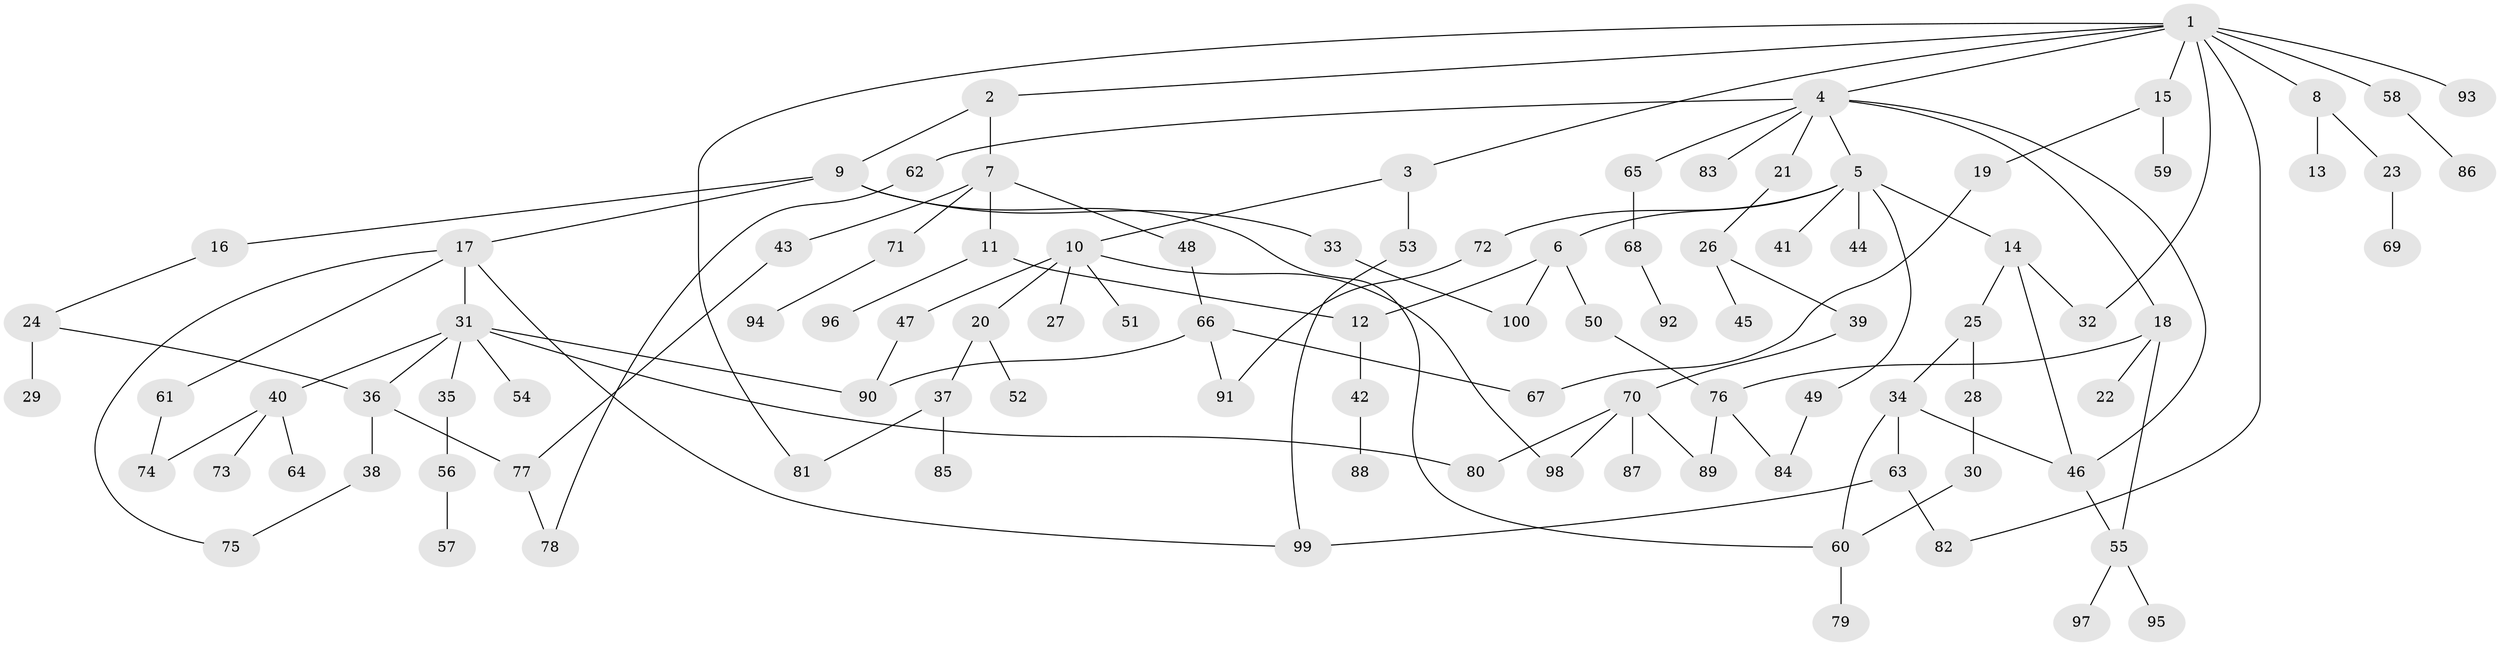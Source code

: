 // Generated by graph-tools (version 1.1) at 2025/11/02/21/25 10:11:06]
// undirected, 100 vertices, 125 edges
graph export_dot {
graph [start="1"]
  node [color=gray90,style=filled];
  1;
  2;
  3;
  4;
  5;
  6;
  7;
  8;
  9;
  10;
  11;
  12;
  13;
  14;
  15;
  16;
  17;
  18;
  19;
  20;
  21;
  22;
  23;
  24;
  25;
  26;
  27;
  28;
  29;
  30;
  31;
  32;
  33;
  34;
  35;
  36;
  37;
  38;
  39;
  40;
  41;
  42;
  43;
  44;
  45;
  46;
  47;
  48;
  49;
  50;
  51;
  52;
  53;
  54;
  55;
  56;
  57;
  58;
  59;
  60;
  61;
  62;
  63;
  64;
  65;
  66;
  67;
  68;
  69;
  70;
  71;
  72;
  73;
  74;
  75;
  76;
  77;
  78;
  79;
  80;
  81;
  82;
  83;
  84;
  85;
  86;
  87;
  88;
  89;
  90;
  91;
  92;
  93;
  94;
  95;
  96;
  97;
  98;
  99;
  100;
  1 -- 2;
  1 -- 3;
  1 -- 4;
  1 -- 8;
  1 -- 15;
  1 -- 58;
  1 -- 81;
  1 -- 93;
  1 -- 32;
  1 -- 82;
  2 -- 7;
  2 -- 9;
  3 -- 10;
  3 -- 53;
  4 -- 5;
  4 -- 18;
  4 -- 21;
  4 -- 46;
  4 -- 62;
  4 -- 65;
  4 -- 83;
  5 -- 6;
  5 -- 14;
  5 -- 41;
  5 -- 44;
  5 -- 49;
  5 -- 72;
  6 -- 50;
  6 -- 100;
  6 -- 12;
  7 -- 11;
  7 -- 43;
  7 -- 48;
  7 -- 71;
  8 -- 13;
  8 -- 23;
  9 -- 16;
  9 -- 17;
  9 -- 33;
  9 -- 60;
  10 -- 20;
  10 -- 27;
  10 -- 47;
  10 -- 51;
  10 -- 98;
  11 -- 12;
  11 -- 96;
  12 -- 42;
  14 -- 25;
  14 -- 32;
  14 -- 46;
  15 -- 19;
  15 -- 59;
  16 -- 24;
  17 -- 31;
  17 -- 61;
  17 -- 99;
  17 -- 75;
  18 -- 22;
  18 -- 55;
  18 -- 76;
  19 -- 67;
  20 -- 37;
  20 -- 52;
  21 -- 26;
  23 -- 69;
  24 -- 29;
  24 -- 36;
  25 -- 28;
  25 -- 34;
  26 -- 39;
  26 -- 45;
  28 -- 30;
  30 -- 60;
  31 -- 35;
  31 -- 40;
  31 -- 54;
  31 -- 80;
  31 -- 90;
  31 -- 36;
  33 -- 100;
  34 -- 60;
  34 -- 63;
  34 -- 46;
  35 -- 56;
  36 -- 38;
  36 -- 77;
  37 -- 85;
  37 -- 81;
  38 -- 75;
  39 -- 70;
  40 -- 64;
  40 -- 73;
  40 -- 74;
  42 -- 88;
  43 -- 77;
  46 -- 55;
  47 -- 90;
  48 -- 66;
  49 -- 84;
  50 -- 76;
  53 -- 99;
  55 -- 95;
  55 -- 97;
  56 -- 57;
  58 -- 86;
  60 -- 79;
  61 -- 74;
  62 -- 78;
  63 -- 82;
  63 -- 99;
  65 -- 68;
  66 -- 67;
  66 -- 91;
  66 -- 90;
  68 -- 92;
  70 -- 87;
  70 -- 98;
  70 -- 80;
  70 -- 89;
  71 -- 94;
  72 -- 91;
  76 -- 84;
  76 -- 89;
  77 -- 78;
}
